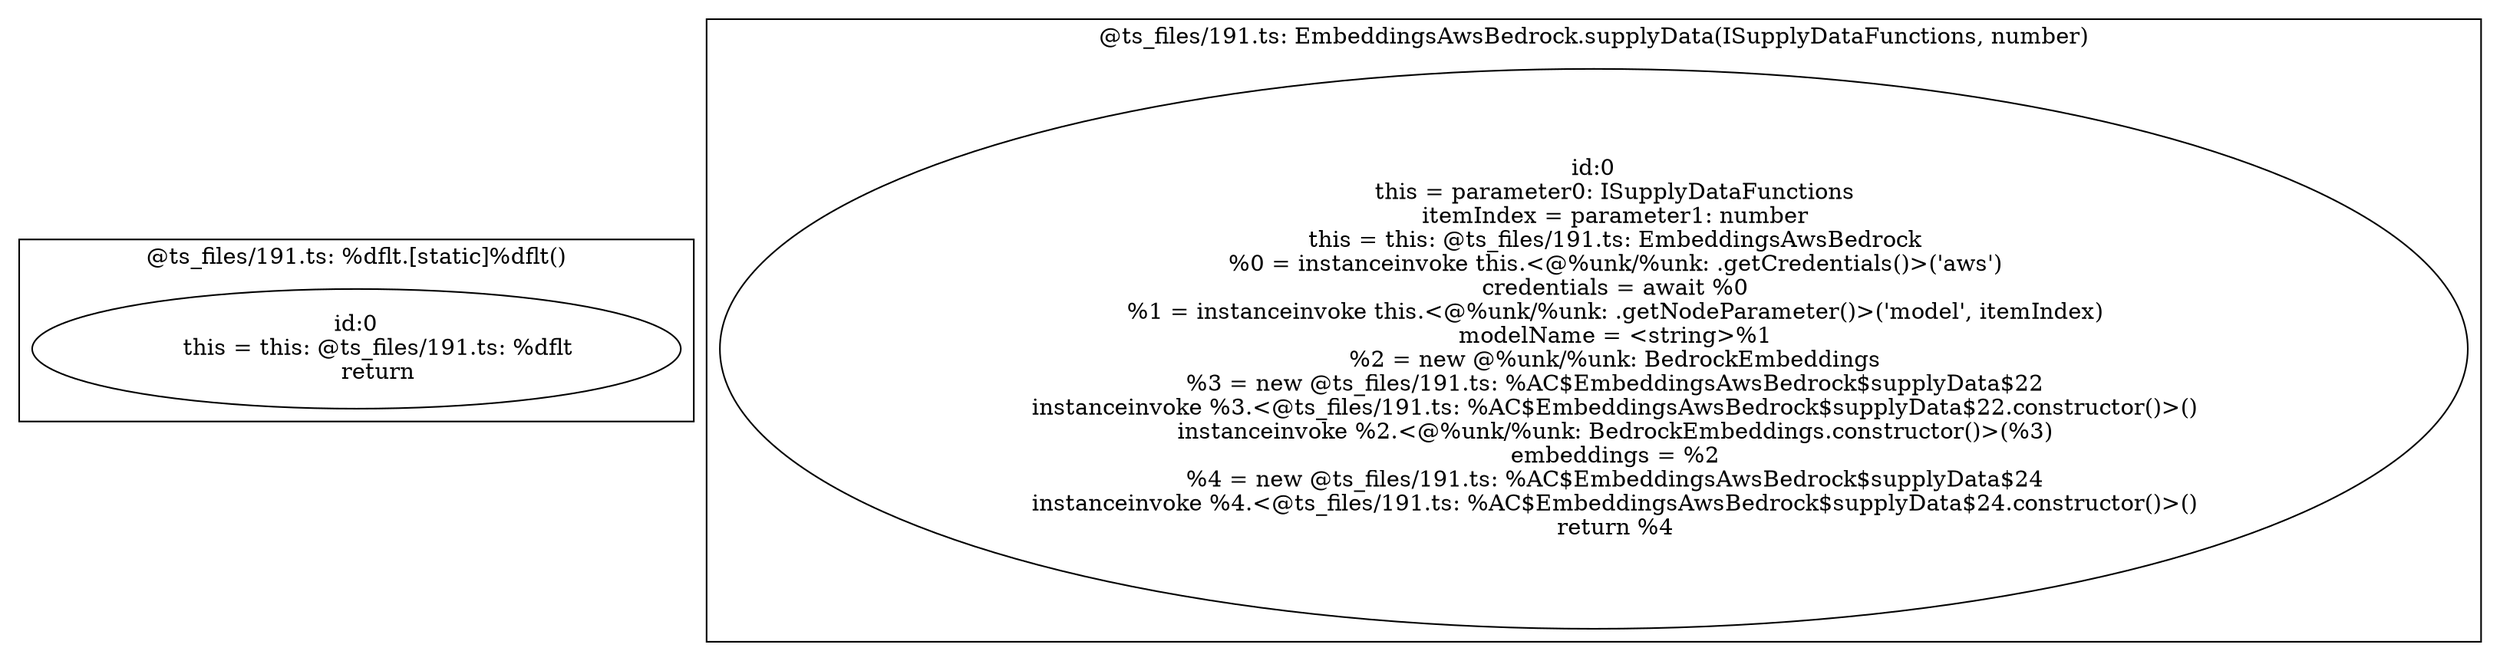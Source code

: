 digraph "191.ts" {
subgraph "cluster_@ts_files/191.ts: %dflt.[static]%dflt()" {
  label="@ts_files/191.ts: %dflt.[static]%dflt()";
  Node33750 [label="id:0
      this = this: @ts_files/191.ts: %dflt
      return"];
}
subgraph "cluster_@ts_files/191.ts: EmbeddingsAwsBedrock.supplyData(ISupplyDataFunctions, number)" {
  label="@ts_files/191.ts: EmbeddingsAwsBedrock.supplyData(ISupplyDataFunctions, number)";
  Node74690 [label="id:0
      this = parameter0: ISupplyDataFunctions
      itemIndex = parameter1: number
      this = this: @ts_files/191.ts: EmbeddingsAwsBedrock
      %0 = instanceinvoke this.<@%unk/%unk: .getCredentials()>('aws')
      credentials = await %0
      %1 = instanceinvoke this.<@%unk/%unk: .getNodeParameter()>('model', itemIndex)
      modelName = <string>%1
      %2 = new @%unk/%unk: BedrockEmbeddings
      %3 = new @ts_files/191.ts: %AC$EmbeddingsAwsBedrock$supplyData$22
      instanceinvoke %3.<@ts_files/191.ts: %AC$EmbeddingsAwsBedrock$supplyData$22.constructor()>()
      instanceinvoke %2.<@%unk/%unk: BedrockEmbeddings.constructor()>(%3)
      embeddings = %2
      %4 = new @ts_files/191.ts: %AC$EmbeddingsAwsBedrock$supplyData$24
      instanceinvoke %4.<@ts_files/191.ts: %AC$EmbeddingsAwsBedrock$supplyData$24.constructor()>()
      return %4"];
}
}
